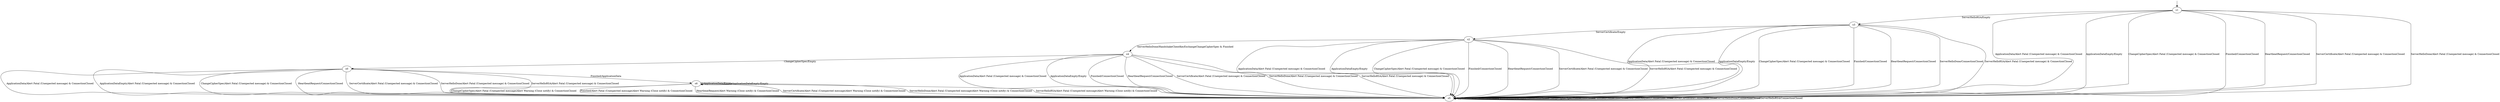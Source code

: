 digraph {
s1 [label="s1"]
s0 [label="s0"]
s2 [label="s2"]
s3 [label="s3"]
s4 [label="s4"]
s5 [label="s5"]
s6 [label="s6"]
s1 -> s5 [label="ApplicationData/Alert Fatal (Unexpected message) & ConnectionClosed"];
s1 -> s5 [label="ApplicationDataEmpty/Empty"];
s1 -> s5 [label="ChangeCipherSpec/Alert Fatal (Unexpected message) & ConnectionClosed"];
s1 -> s5 [label="Finished/ConnectionClosed"];
s1 -> s5 [label="HeartbeatRequest/ConnectionClosed"];
s1 -> s5 [label="ServerCertificate/Alert Fatal (Unexpected message) & ConnectionClosed"];
s1 -> s5 [label="ServerHelloDone/Alert Fatal (Unexpected message) & ConnectionClosed"];
s1 -> s3 [label="ServerHelloRSA/Empty"];
s0 -> s5 [label="ApplicationData/Alert Fatal (Unexpected message) & ConnectionClosed"];
s0 -> s5 [label="ApplicationDataEmpty/Alert Fatal (Unexpected message) & ConnectionClosed"];
s0 -> s5 [label="ChangeCipherSpec/Alert Fatal (Unexpected message) & ConnectionClosed"];
s0 -> s6 [label="Finished/ApplicationData"];
s0 -> s5 [label="HeartbeatRequest/ConnectionClosed"];
s0 -> s5 [label="ServerCertificate/Alert Fatal (Unexpected message) & ConnectionClosed"];
s0 -> s5 [label="ServerHelloDone/Alert Fatal (Unexpected message) & ConnectionClosed"];
s0 -> s5 [label="ServerHelloRSA/Alert Fatal (Unexpected message) & ConnectionClosed"];
s2 -> s5 [label="ApplicationData/Alert Fatal (Unexpected message) & ConnectionClosed"];
s2 -> s5 [label="ApplicationDataEmpty/Empty"];
s2 -> s5 [label="ChangeCipherSpec/Alert Fatal (Unexpected message) & ConnectionClosed"];
s2 -> s5 [label="Finished/ConnectionClosed"];
s2 -> s5 [label="HeartbeatRequest/ConnectionClosed"];
s2 -> s5 [label="ServerCertificate/Alert Fatal (Unexpected message) & ConnectionClosed"];
s2 -> s4 [label="ServerHelloDone/HandshakeClientKeyExchangeChangeCipherSpec & Finished"];
s2 -> s5 [label="ServerHelloRSA/Alert Fatal (Unexpected message) & ConnectionClosed"];
s3 -> s5 [label="ApplicationData/Alert Fatal (Unexpected message) & ConnectionClosed"];
s3 -> s5 [label="ApplicationDataEmpty/Empty"];
s3 -> s5 [label="ChangeCipherSpec/Alert Fatal (Unexpected message) & ConnectionClosed"];
s3 -> s5 [label="Finished/ConnectionClosed"];
s3 -> s5 [label="HeartbeatRequest/ConnectionClosed"];
s3 -> s2 [label="ServerCertificate/Empty"];
s3 -> s5 [label="ServerHelloDone/ConnectionClosed"];
s3 -> s5 [label="ServerHelloRSA/Alert Fatal (Unexpected message) & ConnectionClosed"];
s4 -> s5 [label="ApplicationData/Alert Fatal (Unexpected message) & ConnectionClosed"];
s4 -> s5 [label="ApplicationDataEmpty/Empty"];
s4 -> s0 [label="ChangeCipherSpec/Empty"];
s4 -> s5 [label="Finished/ConnectionClosed"];
s4 -> s5 [label="HeartbeatRequest/ConnectionClosed"];
s4 -> s5 [label="ServerCertificate/Alert Fatal (Unexpected message) & ConnectionClosed"];
s4 -> s5 [label="ServerHelloDone/Alert Fatal (Unexpected message) & ConnectionClosed"];
s4 -> s5 [label="ServerHelloRSA/Alert Fatal (Unexpected message) & ConnectionClosed"];
s5 -> s5 [label="ApplicationData/ConnectionClosed"];
s5 -> s5 [label="ApplicationDataEmpty/ConnectionClosed"];
s5 -> s5 [label="ChangeCipherSpec/ConnectionClosed"];
s5 -> s5 [label="Finished/ConnectionClosed"];
s5 -> s5 [label="HeartbeatRequest/ConnectionClosed"];
s5 -> s5 [label="ServerCertificate/ConnectionClosed"];
s5 -> s5 [label="ServerHelloDone/ConnectionClosed"];
s5 -> s5 [label="ServerHelloRSA/ConnectionClosed"];
s6 -> s6 [label="ApplicationData/Empty"];
s6 -> s6 [label="ApplicationDataEmpty/Empty"];
s6 -> s5 [label="ChangeCipherSpec/Alert Fatal (Unexpected message)Alert Warning (Close notify) & ConnectionClosed"];
s6 -> s5 [label="Finished/Alert Fatal (Unexpected message)Alert Warning (Close notify) & ConnectionClosed"];
s6 -> s5 [label="HeartbeatRequest/Alert Warning (Close notify) & ConnectionClosed"];
s6 -> s5 [label="ServerCertificate/Alert Fatal (Unexpected message)Alert Warning (Close notify) & ConnectionClosed"];
s6 -> s5 [label="ServerHelloDone/Alert Fatal (Unexpected message)Alert Warning (Close notify) & ConnectionClosed"];
s6 -> s5 [label="ServerHelloRSA/Alert Fatal (Unexpected message)Alert Warning (Close notify) & ConnectionClosed"];

__start0 [label="" shape="none" width="0" height="0"];
__start0 -> s1;
}
